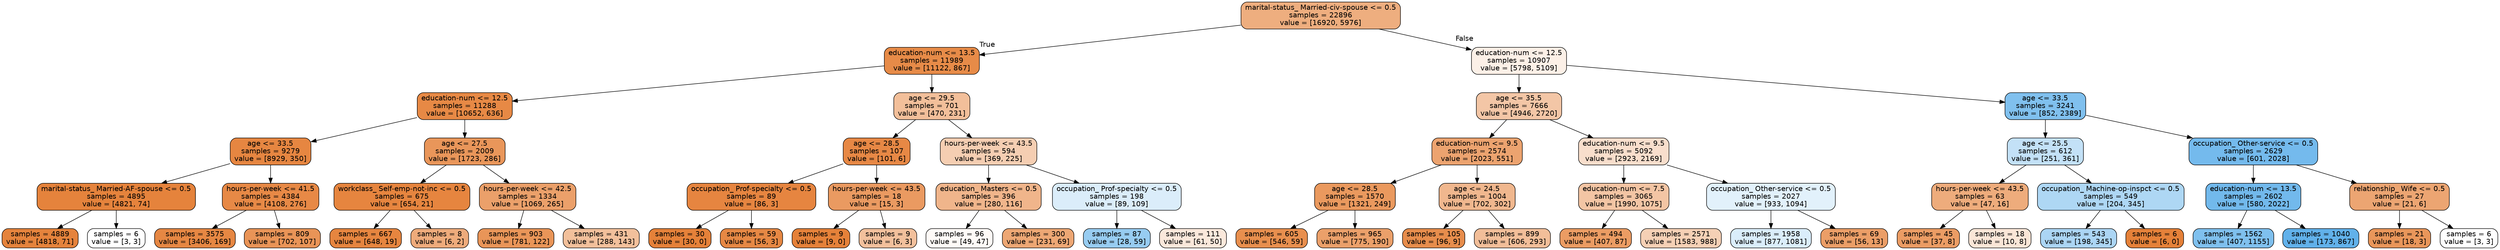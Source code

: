 digraph Tree {
node [shape=box, style="filled, rounded", color="black", fontname="helvetica"] ;
edge [fontname="helvetica"] ;
0 [label="marital-status_ Married-civ-spouse <= 0.5\nsamples = 22896\nvalue = [16920, 5976]", fillcolor="#eeae7f"] ;
1 [label="education-num <= 13.5\nsamples = 11989\nvalue = [11122, 867]", fillcolor="#e78b48"] ;
0 -> 1 [labeldistance=2.5, labelangle=45, headlabel="True"] ;
2 [label="education-num <= 12.5\nsamples = 11288\nvalue = [10652, 636]", fillcolor="#e78945"] ;
1 -> 2 ;
3 [label="age <= 33.5\nsamples = 9279\nvalue = [8929, 350]", fillcolor="#e68641"] ;
2 -> 3 ;
4 [label="marital-status_ Married-AF-spouse <= 0.5\nsamples = 4895\nvalue = [4821, 74]", fillcolor="#e5833c"] ;
3 -> 4 ;
5 [label="samples = 4889\nvalue = [4818, 71]", fillcolor="#e5833c"] ;
4 -> 5 ;
6 [label="samples = 6\nvalue = [3, 3]", fillcolor="#ffffff"] ;
4 -> 6 ;
7 [label="hours-per-week <= 41.5\nsamples = 4384\nvalue = [4108, 276]", fillcolor="#e78946"] ;
3 -> 7 ;
8 [label="samples = 3575\nvalue = [3406, 169]", fillcolor="#e68743"] ;
7 -> 8 ;
9 [label="samples = 809\nvalue = [702, 107]", fillcolor="#e99457"] ;
7 -> 9 ;
10 [label="age <= 27.5\nsamples = 2009\nvalue = [1723, 286]", fillcolor="#e9965a"] ;
2 -> 10 ;
11 [label="workclass_ Self-emp-not-inc <= 0.5\nsamples = 675\nvalue = [654, 21]", fillcolor="#e6853f"] ;
10 -> 11 ;
12 [label="samples = 667\nvalue = [648, 19]", fillcolor="#e6853f"] ;
11 -> 12 ;
13 [label="samples = 8\nvalue = [6, 2]", fillcolor="#eeab7b"] ;
11 -> 13 ;
14 [label="hours-per-week <= 42.5\nsamples = 1334\nvalue = [1069, 265]", fillcolor="#eba06a"] ;
10 -> 14 ;
15 [label="samples = 903\nvalue = [781, 122]", fillcolor="#e99558"] ;
14 -> 15 ;
16 [label="samples = 431\nvalue = [288, 143]", fillcolor="#f2c09b"] ;
14 -> 16 ;
17 [label="age <= 29.5\nsamples = 701\nvalue = [470, 231]", fillcolor="#f2bf9a"] ;
1 -> 17 ;
18 [label="age <= 28.5\nsamples = 107\nvalue = [101, 6]", fillcolor="#e78845"] ;
17 -> 18 ;
19 [label="occupation_ Prof-specialty <= 0.5\nsamples = 89\nvalue = [86, 3]", fillcolor="#e68540"] ;
18 -> 19 ;
20 [label="samples = 30\nvalue = [30, 0]", fillcolor="#e58139"] ;
19 -> 20 ;
21 [label="samples = 59\nvalue = [56, 3]", fillcolor="#e68844"] ;
19 -> 21 ;
22 [label="hours-per-week <= 43.5\nsamples = 18\nvalue = [15, 3]", fillcolor="#ea9a61"] ;
18 -> 22 ;
23 [label="samples = 9\nvalue = [9, 0]", fillcolor="#e58139"] ;
22 -> 23 ;
24 [label="samples = 9\nvalue = [6, 3]", fillcolor="#f2c09c"] ;
22 -> 24 ;
25 [label="hours-per-week <= 43.5\nsamples = 594\nvalue = [369, 225]", fillcolor="#f5ceb2"] ;
17 -> 25 ;
26 [label="education_ Masters <= 0.5\nsamples = 396\nvalue = [280, 116]", fillcolor="#f0b58b"] ;
25 -> 26 ;
27 [label="samples = 96\nvalue = [49, 47]", fillcolor="#fefaf7"] ;
26 -> 27 ;
28 [label="samples = 300\nvalue = [231, 69]", fillcolor="#eda774"] ;
26 -> 28 ;
29 [label="occupation_ Prof-specialty <= 0.5\nsamples = 198\nvalue = [89, 109]", fillcolor="#dbedfa"] ;
25 -> 29 ;
30 [label="samples = 87\nvalue = [28, 59]", fillcolor="#97ccf1"] ;
29 -> 30 ;
31 [label="samples = 111\nvalue = [61, 50]", fillcolor="#fae8db"] ;
29 -> 31 ;
32 [label="education-num <= 12.5\nsamples = 10907\nvalue = [5798, 5109]", fillcolor="#fcf0e7"] ;
0 -> 32 [labeldistance=2.5, labelangle=-45, headlabel="False"] ;
33 [label="age <= 35.5\nsamples = 7666\nvalue = [4946, 2720]", fillcolor="#f3c6a6"] ;
32 -> 33 ;
34 [label="education-num <= 9.5\nsamples = 2574\nvalue = [2023, 551]", fillcolor="#eca36f"] ;
33 -> 34 ;
35 [label="age <= 28.5\nsamples = 1570\nvalue = [1321, 249]", fillcolor="#ea995e"] ;
34 -> 35 ;
36 [label="samples = 605\nvalue = [546, 59]", fillcolor="#e88f4e"] ;
35 -> 36 ;
37 [label="samples = 965\nvalue = [775, 190]", fillcolor="#eba06a"] ;
35 -> 37 ;
38 [label="age <= 24.5\nsamples = 1004\nvalue = [702, 302]", fillcolor="#f0b78e"] ;
34 -> 38 ;
39 [label="samples = 105\nvalue = [96, 9]", fillcolor="#e78d4c"] ;
38 -> 39 ;
40 [label="samples = 899\nvalue = [606, 293]", fillcolor="#f2be99"] ;
38 -> 40 ;
41 [label="education-num <= 9.5\nsamples = 5092\nvalue = [2923, 2169]", fillcolor="#f8decc"] ;
33 -> 41 ;
42 [label="education-num <= 7.5\nsamples = 3065\nvalue = [1990, 1075]", fillcolor="#f3c5a4"] ;
41 -> 42 ;
43 [label="samples = 494\nvalue = [407, 87]", fillcolor="#eb9c63"] ;
42 -> 43 ;
44 [label="samples = 2571\nvalue = [1583, 988]", fillcolor="#f5d0b5"] ;
42 -> 44 ;
45 [label="occupation_ Other-service <= 0.5\nsamples = 2027\nvalue = [933, 1094]", fillcolor="#e2f1fb"] ;
41 -> 45 ;
46 [label="samples = 1958\nvalue = [877, 1081]", fillcolor="#daedfa"] ;
45 -> 46 ;
47 [label="samples = 69\nvalue = [56, 13]", fillcolor="#eb9e67"] ;
45 -> 47 ;
48 [label="age <= 33.5\nsamples = 3241\nvalue = [852, 2389]", fillcolor="#80c0ee"] ;
32 -> 48 ;
49 [label="age <= 25.5\nsamples = 612\nvalue = [251, 361]", fillcolor="#c3e1f7"] ;
48 -> 49 ;
50 [label="hours-per-week <= 43.5\nsamples = 63\nvalue = [47, 16]", fillcolor="#eeac7c"] ;
49 -> 50 ;
51 [label="samples = 45\nvalue = [37, 8]", fillcolor="#eb9c64"] ;
50 -> 51 ;
52 [label="samples = 18\nvalue = [10, 8]", fillcolor="#fae6d7"] ;
50 -> 52 ;
53 [label="occupation_ Machine-op-inspct <= 0.5\nsamples = 549\nvalue = [204, 345]", fillcolor="#aed7f4"] ;
49 -> 53 ;
54 [label="samples = 543\nvalue = [198, 345]", fillcolor="#abd5f4"] ;
53 -> 54 ;
55 [label="samples = 6\nvalue = [6, 0]", fillcolor="#e58139"] ;
53 -> 55 ;
56 [label="occupation_ Other-service <= 0.5\nsamples = 2629\nvalue = [601, 2028]", fillcolor="#74baed"] ;
48 -> 56 ;
57 [label="education-num <= 13.5\nsamples = 2602\nvalue = [580, 2022]", fillcolor="#72b9ec"] ;
56 -> 57 ;
58 [label="samples = 1562\nvalue = [407, 1155]", fillcolor="#7fc0ee"] ;
57 -> 58 ;
59 [label="samples = 1040\nvalue = [173, 867]", fillcolor="#61b1ea"] ;
57 -> 59 ;
60 [label="relationship_ Wife <= 0.5\nsamples = 27\nvalue = [21, 6]", fillcolor="#eca572"] ;
56 -> 60 ;
61 [label="samples = 21\nvalue = [18, 3]", fillcolor="#e9965a"] ;
60 -> 61 ;
62 [label="samples = 6\nvalue = [3, 3]", fillcolor="#ffffff"] ;
60 -> 62 ;
}
